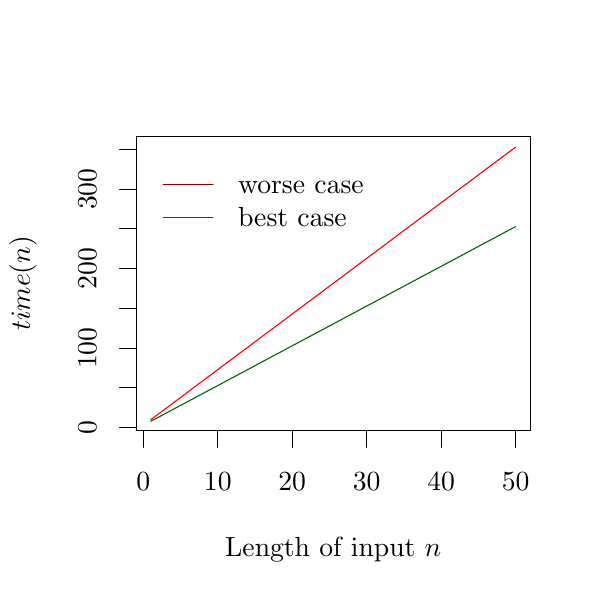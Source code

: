 % Created by tikzDevice version 0.12.3.1 on 2022-04-22 21:15:44
% !TEX encoding = UTF-8 Unicode
\documentclass[10pt]{article}
\usepackage{tikz}

\usepackage[active,tightpage,psfixbb]{preview}

\PreviewEnvironment{pgfpicture}

\setlength\PreviewBorder{0pt}
\begin{document}

\begin{tikzpicture}[x=1pt,y=1pt]
\definecolor{fillColor}{RGB}{255,255,255}
\path[use as bounding box,fill=fillColor,fill opacity=0.00] (0,0) rectangle (216.81,216.81);
\begin{scope}
\path[clip] ( 49.20, 61.20) rectangle (191.61,167.61);
\definecolor{drawColor}{RGB}{255,0,0}

\path[draw=drawColor,line width= 0.4pt,line join=round,line cap=round] ( 54.47, 65.14) --
	( 57.17, 67.15) --
	( 59.86, 69.16) --
	( 62.55, 71.17) --
	( 65.24, 73.18) --
	( 67.93, 75.19) --
	( 70.62, 77.21) --
	( 73.31, 79.22) --
	( 76.00, 81.23) --
	( 78.69, 83.24) --
	( 81.38, 85.25) --
	( 84.08, 87.26) --
	( 86.77, 89.27) --
	( 89.46, 91.28) --
	( 92.15, 93.29) --
	( 94.84, 95.30) --
	( 97.53, 97.31) --
	(100.22, 99.32) --
	(102.91,101.33) --
	(105.60,103.35) --
	(108.30,105.36) --
	(110.99,107.37) --
	(113.68,109.38) --
	(116.37,111.39) --
	(119.06,113.40) --
	(121.75,115.41) --
	(124.44,117.42) --
	(127.13,119.43) --
	(129.82,121.44) --
	(132.51,123.45) --
	(135.21,125.46) --
	(137.90,127.48) --
	(140.59,129.49) --
	(143.28,131.50) --
	(145.97,133.51) --
	(148.66,135.52) --
	(151.35,137.53) --
	(154.04,139.54) --
	(156.73,141.55) --
	(159.43,143.56) --
	(162.12,145.57) --
	(164.81,147.58) --
	(167.50,149.59) --
	(170.19,151.60) --
	(172.88,153.62) --
	(175.57,155.63) --
	(178.26,157.64) --
	(180.95,159.65) --
	(183.64,161.66) --
	(186.34,163.67);
\end{scope}
\begin{scope}
\path[clip] (  0.00,  0.00) rectangle (216.81,216.81);
\definecolor{drawColor}{RGB}{0,0,0}

\path[draw=drawColor,line width= 0.4pt,line join=round,line cap=round] ( 51.78, 61.20) -- (186.34, 61.20);

\path[draw=drawColor,line width= 0.4pt,line join=round,line cap=round] ( 51.78, 61.20) -- ( 51.78, 55.20);

\path[draw=drawColor,line width= 0.4pt,line join=round,line cap=round] ( 78.69, 61.20) -- ( 78.69, 55.20);

\path[draw=drawColor,line width= 0.4pt,line join=round,line cap=round] (105.60, 61.20) -- (105.60, 55.20);

\path[draw=drawColor,line width= 0.4pt,line join=round,line cap=round] (132.51, 61.20) -- (132.51, 55.20);

\path[draw=drawColor,line width= 0.4pt,line join=round,line cap=round] (159.43, 61.20) -- (159.43, 55.20);

\path[draw=drawColor,line width= 0.4pt,line join=round,line cap=round] (186.34, 61.20) -- (186.34, 55.20);

\node[text=drawColor,anchor=base,inner sep=0pt, outer sep=0pt, scale=  1.00] at ( 51.78, 39.60) {0};

\node[text=drawColor,anchor=base,inner sep=0pt, outer sep=0pt, scale=  1.00] at ( 78.69, 39.60) {10};

\node[text=drawColor,anchor=base,inner sep=0pt, outer sep=0pt, scale=  1.00] at (105.60, 39.60) {20};

\node[text=drawColor,anchor=base,inner sep=0pt, outer sep=0pt, scale=  1.00] at (132.51, 39.60) {30};

\node[text=drawColor,anchor=base,inner sep=0pt, outer sep=0pt, scale=  1.00] at (159.43, 39.60) {40};

\node[text=drawColor,anchor=base,inner sep=0pt, outer sep=0pt, scale=  1.00] at (186.34, 39.60) {50};

\path[draw=drawColor,line width= 0.4pt,line join=round,line cap=round] ( 49.20, 62.27) -- ( 49.20,162.81);

\path[draw=drawColor,line width= 0.4pt,line join=round,line cap=round] ( 49.20, 62.27) -- ( 43.20, 62.27);

\path[draw=drawColor,line width= 0.4pt,line join=round,line cap=round] ( 49.20, 76.63) -- ( 43.20, 76.63);

\path[draw=drawColor,line width= 0.4pt,line join=round,line cap=round] ( 49.20, 90.99) -- ( 43.20, 90.99);

\path[draw=drawColor,line width= 0.4pt,line join=round,line cap=round] ( 49.20,105.36) -- ( 43.20,105.36);

\path[draw=drawColor,line width= 0.4pt,line join=round,line cap=round] ( 49.20,119.72) -- ( 43.20,119.72);

\path[draw=drawColor,line width= 0.4pt,line join=round,line cap=round] ( 49.20,134.08) -- ( 43.20,134.08);

\path[draw=drawColor,line width= 0.4pt,line join=round,line cap=round] ( 49.20,148.44) -- ( 43.20,148.44);

\path[draw=drawColor,line width= 0.4pt,line join=round,line cap=round] ( 49.20,162.81) -- ( 43.20,162.81);

\node[text=drawColor,rotate= 90.00,anchor=base,inner sep=0pt, outer sep=0pt, scale=  1.00] at ( 34.80, 62.27) {0};

\node[text=drawColor,rotate= 90.00,anchor=base,inner sep=0pt, outer sep=0pt, scale=  1.00] at ( 34.80, 90.99) {100};

\node[text=drawColor,rotate= 90.00,anchor=base,inner sep=0pt, outer sep=0pt, scale=  1.00] at ( 34.80,119.72) {200};

\node[text=drawColor,rotate= 90.00,anchor=base,inner sep=0pt, outer sep=0pt, scale=  1.00] at ( 34.80,148.44) {300};

\path[draw=drawColor,line width= 0.4pt,line join=round,line cap=round] ( 49.20, 61.20) --
	(191.61, 61.20) --
	(191.61,167.61) --
	( 49.20,167.61) --
	( 49.20, 61.20);
\end{scope}
\begin{scope}
\path[clip] (  0.00,  0.00) rectangle (216.81,216.81);
\definecolor{drawColor}{RGB}{0,0,0}

\node[text=drawColor,anchor=base,inner sep=0pt, outer sep=0pt, scale=  1.00] at (120.41, 15.60) {Length of input $n$};

\node[text=drawColor,rotate= 90.00,anchor=base,inner sep=0pt, outer sep=0pt, scale=  1.00] at ( 10.80,114.41) {$time(n)$};
\end{scope}
\begin{scope}
\path[clip] ( 49.20, 61.20) rectangle (191.61,167.61);
\definecolor{drawColor}{RGB}{0,100,0}

\path[draw=drawColor,line width= 0.4pt,line join=round,line cap=round] ( 54.47, 64.57) --
	( 57.17, 66.00) --
	( 59.86, 67.44) --
	( 62.55, 68.88) --
	( 65.24, 70.31) --
	( 67.93, 71.75) --
	( 70.62, 73.18) --
	( 73.31, 74.62) --
	( 76.00, 76.06) --
	( 78.69, 77.49) --
	( 81.38, 78.93) --
	( 84.08, 80.37) --
	( 86.77, 81.80) --
	( 89.46, 83.24) --
	( 92.15, 84.67) --
	( 94.84, 86.11) --
	( 97.53, 87.55) --
	(100.22, 88.98) --
	(102.91, 90.42) --
	(105.60, 91.86) --
	(108.30, 93.29) --
	(110.99, 94.73) --
	(113.68, 96.16) --
	(116.37, 97.60) --
	(119.06, 99.04) --
	(121.75,100.47) --
	(124.44,101.91) --
	(127.13,103.35) --
	(129.82,104.78) --
	(132.51,106.22) --
	(135.21,107.65) --
	(137.90,109.09) --
	(140.59,110.53) --
	(143.28,111.96) --
	(145.97,113.40) --
	(148.66,114.84) --
	(151.35,116.27) --
	(154.04,117.71) --
	(156.73,119.14) --
	(159.43,120.58) --
	(162.12,122.02) --
	(164.81,123.45) --
	(167.50,124.89) --
	(170.19,126.33) --
	(172.88,127.76) --
	(175.57,129.20) --
	(178.26,130.63) --
	(180.95,132.07) --
	(183.64,133.51) --
	(186.34,134.94);

\path[] ( 56.32,162.29) rectangle (135.93,126.29);
\definecolor{drawColor}{RGB}{139,0,0}

\path[draw=drawColor,line width= 0.4pt,line join=round,line cap=round] ( 59.02,150.29) -- ( 77.02,150.29);
\definecolor{drawColor}{RGB}{0,100,0}

\path[draw=drawColor,line width= 0.4pt,line join=round,line cap=round] ( 59.02,138.29) -- ( 77.02,138.29);
\definecolor{drawColor}{RGB}{0,0,0}

\node[text=drawColor,anchor=base west,inner sep=0pt, outer sep=0pt, scale=  1.00] at ( 86.02,146.85) {worse case};

\node[text=drawColor,anchor=base west,inner sep=0pt, outer sep=0pt, scale=  1.00] at ( 86.02,134.85) {best case};
\end{scope}
\end{tikzpicture}

\end{document}
